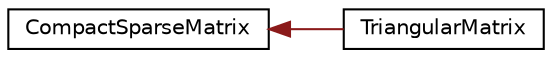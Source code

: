 digraph "Graphical Class Hierarchy"
{
 // LATEX_PDF_SIZE
  edge [fontname="Helvetica",fontsize="10",labelfontname="Helvetica",labelfontsize="10"];
  node [fontname="Helvetica",fontsize="10",shape=record];
  rankdir="LR";
  Node0 [label="CompactSparseMatrix",height=0.2,width=0.4,color="black", fillcolor="white", style="filled",URL="$classoperations__research_1_1glop_1_1_compact_sparse_matrix.html",tooltip=" "];
  Node0 -> Node1 [dir="back",color="firebrick4",fontsize="10",style="solid",fontname="Helvetica"];
  Node1 [label="TriangularMatrix",height=0.2,width=0.4,color="black", fillcolor="white", style="filled",URL="$classoperations__research_1_1glop_1_1_triangular_matrix.html",tooltip=" "];
}

